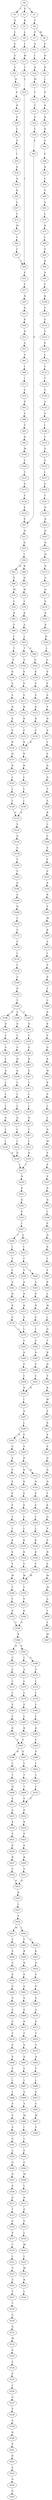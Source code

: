 strict digraph  {
	S0 -> S1 [ label = I ];
	S0 -> S2 [ label = Q ];
	S0 -> S3 [ label = C ];
	S1 -> S4 [ label = V ];
	S2 -> S5 [ label = K ];
	S3 -> S6 [ label = E ];
	S4 -> S7 [ label = P ];
	S4 -> S8 [ label = M ];
	S5 -> S9 [ label = L ];
	S6 -> S10 [ label = C ];
	S7 -> S11 [ label = A ];
	S8 -> S12 [ label = E ];
	S9 -> S13 [ label = L ];
	S10 -> S14 [ label = G ];
	S11 -> S15 [ label = I ];
	S12 -> S16 [ label = N ];
	S13 -> S17 [ label = M ];
	S14 -> S18 [ label = V ];
	S15 -> S19 [ label = D ];
	S16 -> S20 [ label = H ];
	S17 -> S21 [ label = T ];
	S18 -> S22 [ label = A ];
	S19 -> S23 [ label = M ];
	S20 -> S24 [ label = L ];
	S21 -> S25 [ label = L ];
	S22 -> S26 [ label = H ];
	S23 -> S27 [ label = T ];
	S24 -> S28 [ label = V ];
	S25 -> S29 [ label = I ];
	S26 -> S30 [ label = P ];
	S27 -> S31 [ label = T ];
	S28 -> S32 [ label = K ];
	S29 -> S33 [ label = E ];
	S30 -> S34 [ label = R ];
	S31 -> S35 [ label = S ];
	S32 -> S36 [ label = K ];
	S33 -> S37 [ label = Y ];
	S34 -> S38 [ label = P ];
	S35 -> S39 [ label = Y ];
	S36 -> S40 [ label = K ];
	S37 -> S41 [ label = N ];
	S38 -> S42 [ label = L ];
	S39 -> S43 [ label = E ];
	S40 -> S44 [ label = V ];
	S41 -> S45 [ label = N ];
	S42 -> S46 [ label = S ];
	S43 -> S47 [ label = P ];
	S44 -> S48 [ label = Y ];
	S45 -> S49 [ label = R ];
	S46 -> S50 [ label = I ];
	S47 -> S51 [ label = N ];
	S48 -> S52 [ label = R ];
	S49 -> S53 [ label = H ];
	S50 -> S54 [ label = D ];
	S51 -> S55 [ label = Q ];
	S52 -> S56 [ label = L ];
	S53 -> S57 [ label = A ];
	S54 -> S58 [ label = Q ];
	S55 -> S59 [ label = I ];
	S56 -> S60 [ label = V ];
	S57 -> S61 [ label = A ];
	S58 -> S62 [ label = K ];
	S59 -> S63 [ label = Q ];
	S59 -> S64 [ label = R ];
	S60 -> S65 [ label = V ];
	S61 -> S66 [ label = L ];
	S62 -> S67 [ label = L ];
	S63 -> S68 [ label = E ];
	S64 -> S69 [ label = Q ];
	S65 -> S70 [ label = L ];
	S66 -> S71 [ label = I ];
	S67 -> S72 [ label = L ];
	S68 -> S73 [ label = M ];
	S69 -> S74 [ label = M ];
	S70 -> S75 [ label = R ];
	S71 -> S76 [ label = V ];
	S72 -> S77 [ label = M ];
	S73 -> S78 [ label = L ];
	S74 -> S79 [ label = L ];
	S75 -> S80 [ label = L ];
	S76 -> S81 [ label = P ];
	S77 -> S82 [ label = T ];
	S78 -> S83 [ label = K ];
	S79 -> S84 [ label = K ];
	S80 -> S85 [ label = V ];
	S81 -> S86 [ label = A ];
	S82 -> S87 [ label = L ];
	S83 -> S88 [ label = V ];
	S84 -> S89 [ label = A ];
	S85 -> S90 [ label = K ];
	S86 -> S91 [ label = V ];
	S87 -> S29 [ label = I ];
	S88 -> S92 [ label = I ];
	S89 -> S93 [ label = I ];
	S90 -> S94 [ label = S ];
	S91 -> S95 [ label = D ];
	S92 -> S96 [ label = T ];
	S93 -> S97 [ label = T ];
	S93 -> S98 [ label = S ];
	S94 -> S99 [ label = Y ];
	S95 -> S100 [ label = M ];
	S96 -> S101 [ label = P ];
	S97 -> S102 [ label = P ];
	S98 -> S103 [ label = P ];
	S99 -> S104 [ label = R ];
	S100 -> S105 [ label = T ];
	S101 -> S106 [ label = R ];
	S102 -> S107 [ label = K ];
	S103 -> S108 [ label = K ];
	S104 -> S109 [ label = T ];
	S105 -> S110 [ label = T ];
	S106 -> S111 [ label = S ];
	S107 -> S112 [ label = S ];
	S108 -> S113 [ label = S ];
	S109 -> S114 [ label = E ];
	S110 -> S115 [ label = S ];
	S111 -> S116 [ label = S ];
	S112 -> S117 [ label = S ];
	S113 -> S118 [ label = S ];
	S114 -> S119 [ label = G ];
	S115 -> S120 [ label = Y ];
	S116 -> S121 [ label = R ];
	S117 -> S122 [ label = R ];
	S118 -> S123 [ label = R ];
	S119 -> S124 [ label = E ];
	S120 -> S125 [ label = E ];
	S121 -> S126 [ label = K ];
	S122 -> S127 [ label = R ];
	S123 -> S128 [ label = R ];
	S124 -> S129 [ label = L ];
	S125 -> S47 [ label = P ];
	S126 -> S130 [ label = P ];
	S127 -> S131 [ label = P ];
	S128 -> S132 [ label = P ];
	S129 -> S133 [ label = F ];
	S130 -> S134 [ label = R ];
	S131 -> S135 [ label = R ];
	S132 -> S135 [ label = R ];
	S133 -> S136 [ label = T ];
	S134 -> S137 [ label = H ];
	S135 -> S138 [ label = H ];
	S136 -> S139 [ label = G ];
	S137 -> S140 [ label = N ];
	S138 -> S141 [ label = N ];
	S139 -> S142 [ label = A ];
	S140 -> S143 [ label = L ];
	S141 -> S144 [ label = L ];
	S142 -> S145 [ label = G ];
	S143 -> S146 [ label = L ];
	S144 -> S147 [ label = L ];
	S145 -> S148 [ label = I ];
	S146 -> S149 [ label = I ];
	S147 -> S150 [ label = I ];
	S148 -> S151 [ label = T ];
	S149 -> S152 [ label = D ];
	S150 -> S152 [ label = D ];
	S151 -> S153 [ label = Q ];
	S152 -> S154 [ label = V ];
	S153 -> S155 [ label = E ];
	S154 -> S156 [ label = A ];
	S155 -> S157 [ label = I ];
	S156 -> S158 [ label = G ];
	S157 -> S159 [ label = G ];
	S158 -> S160 [ label = V ];
	S159 -> S161 [ label = T ];
	S160 -> S162 [ label = V ];
	S161 -> S163 [ label = R ];
	S162 -> S164 [ label = E ];
	S163 -> S165 [ label = R ];
	S164 -> S166 [ label = S ];
	S165 -> S167 [ label = R ];
	S166 -> S168 [ label = D ];
	S167 -> S169 [ label = Q ];
	S168 -> S170 [ label = I ];
	S169 -> S171 [ label = N ];
	S170 -> S172 [ label = A ];
	S171 -> S173 [ label = N ];
	S172 -> S174 [ label = V ];
	S173 -> S175 [ label = A ];
	S174 -> S176 [ label = L ];
	S175 -> S177 [ label = Q ];
	S176 -> S178 [ label = L ];
	S177 -> S179 [ label = S ];
	S178 -> S180 [ label = A ];
	S179 -> S181 [ label = R ];
	S180 -> S182 [ label = D ];
	S181 -> S183 [ label = R ];
	S182 -> S184 [ label = T ];
	S183 -> S185 [ label = R ];
	S184 -> S186 [ label = S ];
	S184 -> S187 [ label = T ];
	S184 -> S188 [ label = A ];
	S185 -> S189 [ label = L ];
	S186 -> S190 [ label = Q ];
	S187 -> S191 [ label = Q ];
	S188 -> S192 [ label = Q ];
	S189 -> S193 [ label = A ];
	S190 -> S194 [ label = C ];
	S191 -> S195 [ label = C ];
	S192 -> S196 [ label = C ];
	S193 -> S197 [ label = E ];
	S194 -> S198 [ label = G ];
	S195 -> S199 [ label = G ];
	S196 -> S200 [ label = G ];
	S197 -> S201 [ label = E ];
	S198 -> S202 [ label = Y ];
	S199 -> S203 [ label = H ];
	S200 -> S204 [ label = H ];
	S201 -> S205 [ label = S ];
	S202 -> S206 [ label = D ];
	S203 -> S207 [ label = E ];
	S204 -> S208 [ label = D ];
	S205 -> S209 [ label = F ];
	S206 -> S210 [ label = L ];
	S207 -> S211 [ label = L ];
	S208 -> S212 [ label = L ];
	S209 -> S213 [ label = D ];
	S210 -> S214 [ label = L ];
	S211 -> S215 [ label = L ];
	S212 -> S216 [ label = L ];
	S213 -> S217 [ label = S ];
	S214 -> S218 [ label = L ];
	S215 -> S219 [ label = L ];
	S216 -> S220 [ label = L ];
	S217 -> S221 [ label = I ];
	S218 -> S222 [ label = Q ];
	S219 -> S223 [ label = Q ];
	S220 -> S224 [ label = Q ];
	S221 -> S225 [ label = E ];
	S222 -> S226 [ label = L ];
	S223 -> S227 [ label = L ];
	S224 -> S228 [ label = L ];
	S225 -> S229 [ label = D ];
	S226 -> S230 [ label = I ];
	S227 -> S231 [ label = I ];
	S228 -> S232 [ label = I ];
	S229 -> S233 [ label = D ];
	S230 -> S234 [ label = D ];
	S231 -> S235 [ label = D ];
	S232 -> S234 [ label = D ];
	S233 -> S236 [ label = T ];
	S234 -> S237 [ label = L ];
	S235 -> S237 [ label = L ];
	S236 -> S238 [ label = S ];
	S237 -> S239 [ label = N ];
	S238 -> S240 [ label = R ];
	S239 -> S241 [ label = E ];
	S240 -> S242 [ label = C ];
	S241 -> S243 [ label = N ];
	S242 -> S244 [ label = C ];
	S243 -> S245 [ label = E ];
	S244 -> S246 [ label = S ];
	S245 -> S247 [ label = I ];
	S246 -> S248 [ label = F ];
	S247 -> S249 [ label = T ];
	S247 -> S250 [ label = A ];
	S248 -> S251 [ label = V ];
	S249 -> S252 [ label = I ];
	S250 -> S253 [ label = I ];
	S251 -> S254 [ label = S ];
	S252 -> S255 [ label = T ];
	S253 -> S256 [ label = T ];
	S254 -> S257 [ label = R ];
	S255 -> S258 [ label = V ];
	S256 -> S259 [ label = V ];
	S256 -> S260 [ label = I ];
	S257 -> S261 [ label = F ];
	S258 -> S262 [ label = A ];
	S259 -> S263 [ label = A ];
	S260 -> S264 [ label = A ];
	S261 -> S265 [ label = M ];
	S262 -> S266 [ label = N ];
	S263 -> S267 [ label = N ];
	S264 -> S268 [ label = D ];
	S265 -> S269 [ label = K ];
	S266 -> S270 [ label = R ];
	S267 -> S271 [ label = R ];
	S268 -> S272 [ label = R ];
	S269 -> S273 [ label = A ];
	S270 -> S274 [ label = G ];
	S271 -> S275 [ label = G ];
	S272 -> S276 [ label = G ];
	S273 -> S277 [ label = I ];
	S274 -> S278 [ label = L ];
	S275 -> S278 [ label = L ];
	S276 -> S279 [ label = L ];
	S277 -> S280 [ label = F ];
	S278 -> S281 [ label = V ];
	S279 -> S282 [ label = V ];
	S280 -> S283 [ label = R ];
	S281 -> S284 [ label = D ];
	S282 -> S285 [ label = D ];
	S283 -> S286 [ label = Y ];
	S284 -> S287 [ label = V ];
	S285 -> S288 [ label = V ];
	S286 -> S289 [ label = C ];
	S287 -> S290 [ label = C ];
	S288 -> S291 [ label = C ];
	S289 -> S292 [ label = R ];
	S290 -> S293 [ label = N ];
	S291 -> S293 [ label = N ];
	S292 -> S294 [ label = K ];
	S293 -> S295 [ label = I ];
	S294 -> S296 [ label = V ];
	S295 -> S297 [ label = N ];
	S296 -> S298 [ label = Q ];
	S297 -> S299 [ label = L ];
	S298 -> S300 [ label = K ];
	S299 -> S301 [ label = D ];
	S299 -> S302 [ label = E ];
	S300 -> S303 [ label = W ];
	S301 -> S304 [ label = G ];
	S302 -> S305 [ label = G ];
	S303 -> S306 [ label = R ];
	S304 -> S307 [ label = S ];
	S305 -> S308 [ label = N ];
	S306 -> S309 [ label = P ];
	S307 -> S310 [ label = S ];
	S308 -> S311 [ label = K ];
	S308 -> S312 [ label = R ];
	S309 -> S313 [ label = L ];
	S310 -> S314 [ label = S ];
	S311 -> S315 [ label = K ];
	S312 -> S316 [ label = N ];
	S313 -> S317 [ label = L ];
	S314 -> S318 [ label = E ];
	S315 -> S319 [ label = E ];
	S316 -> S320 [ label = E ];
	S317 -> S321 [ label = N ];
	S318 -> S322 [ label = E ];
	S319 -> S323 [ label = E ];
	S320 -> S324 [ label = E ];
	S321 -> S325 [ label = M ];
	S322 -> S326 [ label = L ];
	S323 -> S327 [ label = L ];
	S324 -> S328 [ label = L ];
	S325 -> S329 [ label = P ];
	S326 -> S330 [ label = I ];
	S327 -> S331 [ label = L ];
	S328 -> S332 [ label = L ];
	S329 -> S333 [ label = P ];
	S330 -> S334 [ label = K ];
	S331 -> S335 [ label = K ];
	S332 -> S336 [ label = K ];
	S333 -> S337 [ label = P ];
	S334 -> S338 [ label = K ];
	S335 -> S339 [ label = K ];
	S336 -> S340 [ label = K ];
	S337 -> S341 [ label = R ];
	S338 -> S342 [ label = V ];
	S339 -> S343 [ label = V ];
	S340 -> S344 [ label = V ];
	S341 -> S345 [ label = N ];
	S342 -> S346 [ label = M ];
	S343 -> S347 [ label = M ];
	S344 -> S347 [ label = M ];
	S345 -> S348 [ label = I ];
	S346 -> S349 [ label = Y ];
	S347 -> S350 [ label = Y ];
	S348 -> S351 [ label = E ];
	S349 -> S352 [ label = Y ];
	S350 -> S353 [ label = Y ];
	S351 -> S354 [ label = N ];
	S352 -> S355 [ label = D ];
	S353 -> S356 [ label = D ];
	S354 -> S357 [ label = R ];
	S355 -> S358 [ label = G ];
	S356 -> S358 [ label = G ];
	S357 -> S359 [ label = I ];
	S358 -> S360 [ label = K ];
	S359 -> S361 [ label = F ];
	S360 -> S362 [ label = D ];
	S360 -> S363 [ label = E ];
	S361 -> S364 [ label = K ];
	S362 -> S365 [ label = C ];
	S363 -> S366 [ label = S ];
	S363 -> S367 [ label = C ];
	S364 -> S368 [ label = L ];
	S365 -> S369 [ label = A ];
	S366 -> S370 [ label = A ];
	S367 -> S371 [ label = A ];
	S368 -> S372 [ label = W ];
	S369 -> S373 [ label = L ];
	S370 -> S374 [ label = L ];
	S371 -> S375 [ label = L ];
	S372 -> S376 [ label = L ];
	S373 -> S377 [ label = L ];
	S374 -> S378 [ label = L ];
	S375 -> S379 [ label = L ];
	S376 -> S380 [ label = Q ];
	S377 -> S381 [ label = F ];
	S378 -> S382 [ label = Y ];
	S379 -> S383 [ label = F ];
	S380 -> S384 [ label = T ];
	S381 -> S385 [ label = L ];
	S382 -> S386 [ label = L ];
	S383 -> S387 [ label = L ];
	S384 -> S388 [ label = R ];
	S385 -> S389 [ label = K ];
	S386 -> S390 [ label = K ];
	S387 -> S391 [ label = K ];
	S388 -> S392 [ label = H ];
	S389 -> S393 [ label = E ];
	S390 -> S394 [ label = E ];
	S391 -> S393 [ label = E ];
	S392 -> S395 [ label = F ];
	S393 -> S396 [ label = N ];
	S393 -> S397 [ label = D ];
	S394 -> S398 [ label = D ];
	S395 -> S399 [ label = K ];
	S396 -> S400 [ label = L ];
	S397 -> S401 [ label = L ];
	S398 -> S402 [ label = L ];
	S399 -> S403 [ label = W ];
	S400 -> S404 [ label = T ];
	S401 -> S405 [ label = T ];
	S402 -> S406 [ label = T ];
	S403 -> S407 [ label = E ];
	S404 -> S408 [ label = N ];
	S405 -> S409 [ label = T ];
	S406 -> S410 [ label = T ];
	S407 -> S411 [ label = R ];
	S408 -> S412 [ label = E ];
	S409 -> S413 [ label = E ];
	S410 -> S413 [ label = E ];
	S411 -> S414 [ label = E ];
	S412 -> S415 [ label = E ];
	S413 -> S416 [ label = E ];
	S414 -> S417 [ label = S ];
	S415 -> S418 [ label = K ];
	S416 -> S419 [ label = K ];
	S417 -> S420 [ label = D ];
	S418 -> S421 [ label = V ];
	S419 -> S422 [ label = V ];
	S420 -> S423 [ label = D ];
	S421 -> S424 [ label = E ];
	S422 -> S425 [ label = E ];
	S423 -> S426 [ label = H ];
	S424 -> S427 [ label = R ];
	S425 -> S428 [ label = R ];
	S426 -> S429 [ label = T ];
	S427 -> S430 [ label = V ];
	S428 -> S431 [ label = V ];
	S429 -> S432 [ label = K ];
	S430 -> S433 [ label = D ];
	S431 -> S433 [ label = D ];
	S432 -> S434 [ label = Q ];
	S433 -> S435 [ label = K ];
	S434 -> S436 [ label = F ];
	S435 -> S437 [ label = L ];
	S436 -> S438 [ label = S ];
	S437 -> S439 [ label = A ];
	S438 -> S440 [ label = N ];
	S439 -> S441 [ label = M ];
	S439 -> S442 [ label = L ];
	S440 -> S443 [ label = S ];
	S441 -> S444 [ label = V ];
	S442 -> S445 [ label = F ];
	S442 -> S446 [ label = Y ];
	S443 -> S447 [ label = M ];
	S444 -> S448 [ label = E ];
	S445 -> S449 [ label = R ];
	S446 -> S450 [ label = K ];
	S447 -> S451 [ label = M ];
	S448 -> S452 [ label = S ];
	S449 -> S453 [ label = N ];
	S450 -> S454 [ label = D ];
	S451 -> S455 [ label = A ];
	S452 -> S456 [ label = P ];
	S453 -> S457 [ label = P ];
	S454 -> S458 [ label = P ];
	S455 -> S459 [ label = I ];
	S456 -> S460 [ label = S ];
	S457 -> S461 [ label = S ];
	S458 -> S462 [ label = S ];
	S459 -> S463 [ label = L ];
	S460 -> S464 [ label = S ];
	S461 -> S465 [ label = S ];
	S462 -> S466 [ label = S ];
	S463 -> S467 [ label = M ];
	S464 -> S468 [ label = S ];
	S465 -> S469 [ label = S ];
	S466 -> S470 [ label = A ];
	S468 -> S471 [ label = S ];
	S469 -> S472 [ label = D ];
	S470 -> S473 [ label = D ];
	S471 -> S474 [ label = S ];
	S472 -> S475 [ label = T ];
	S473 -> S476 [ label = T ];
	S474 -> S477 [ label = P ];
	S475 -> S478 [ label = S ];
	S476 -> S479 [ label = G ];
	S477 -> S480 [ label = S ];
	S478 -> S481 [ label = Q ];
	S479 -> S482 [ label = Q ];
	S480 -> S483 [ label = S ];
	S481 -> S484 [ label = Y ];
	S482 -> S485 [ label = Y ];
	S483 -> S486 [ label = L ];
	S484 -> S487 [ label = L ];
	S485 -> S488 [ label = L ];
	S486 -> S489 [ label = L ];
	S487 -> S490 [ label = A ];
	S488 -> S491 [ label = A ];
	S489 -> S492 [ label = S ];
	S490 -> S493 [ label = A ];
	S491 -> S494 [ label = A ];
	S492 -> S495 [ label = S ];
	S493 -> S496 [ label = M ];
	S494 -> S497 [ label = M ];
	S495 -> S498 [ label = S ];
	S496 -> S499 [ label = I ];
	S497 -> S500 [ label = V ];
	S498 -> S501 [ label = S ];
	S499 -> S502 [ label = C ];
	S501 -> S503 [ label = A ];
	S502 -> S504 [ label = F ];
	S503 -> S505 [ label = G ];
	S504 -> S506 [ label = G ];
	S505 -> S507 [ label = S ];
	S506 -> S508 [ label = M ];
	S507 -> S509 [ label = P ];
	S508 -> S510 [ label = L ];
	S509 -> S511 [ label = D ];
	S510 -> S512 [ label = N ];
	S511 -> S513 [ label = T ];
	S512 -> S514 [ label = D ];
	S513 -> S515 [ label = S ];
	S514 -> S516 [ label = P ];
	S515 -> S517 [ label = P ];
	S516 -> S518 [ label = L ];
	S517 -> S519 [ label = C ];
	S518 -> S520 [ label = M ];
	S519 -> S521 [ label = L ];
	S520 -> S522 [ label = L ];
	S521 -> S523 [ label = A ];
	S522 -> S524 [ label = M ];
	S523 -> S525 [ label = A ];
	S524 -> S526 [ label = R ];
	S525 -> S527 [ label = V ];
	S526 -> S528 [ label = L ];
	S527 -> S529 [ label = T ];
	S529 -> S530 [ label = A ];
	S530 -> S531 [ label = G ];
	S531 -> S532 [ label = W ];
	S532 -> S533 [ label = S ];
	S533 -> S534 [ label = P ];
	S534 -> S535 [ label = P ];
	S535 -> S536 [ label = L ];
	S536 -> S537 [ label = G ];
	S537 -> S538 [ label = P ];
	S538 -> S539 [ label = S ];
	S539 -> S540 [ label = R ];
	S540 -> S541 [ label = P ];
	S541 -> S542 [ label = R ];
	S542 -> S543 [ label = S ];
	S543 -> S544 [ label = G ];
	S544 -> S545 [ label = P ];
}
